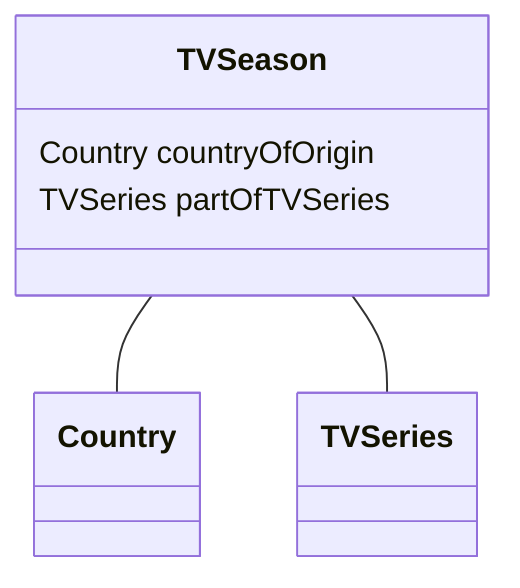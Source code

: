 classDiagram
  TVSeason -- Country
  TVSeason -- TVSeries


class TVSeason {

  Country countryOfOrigin
  TVSeries partOfTVSeries

 }